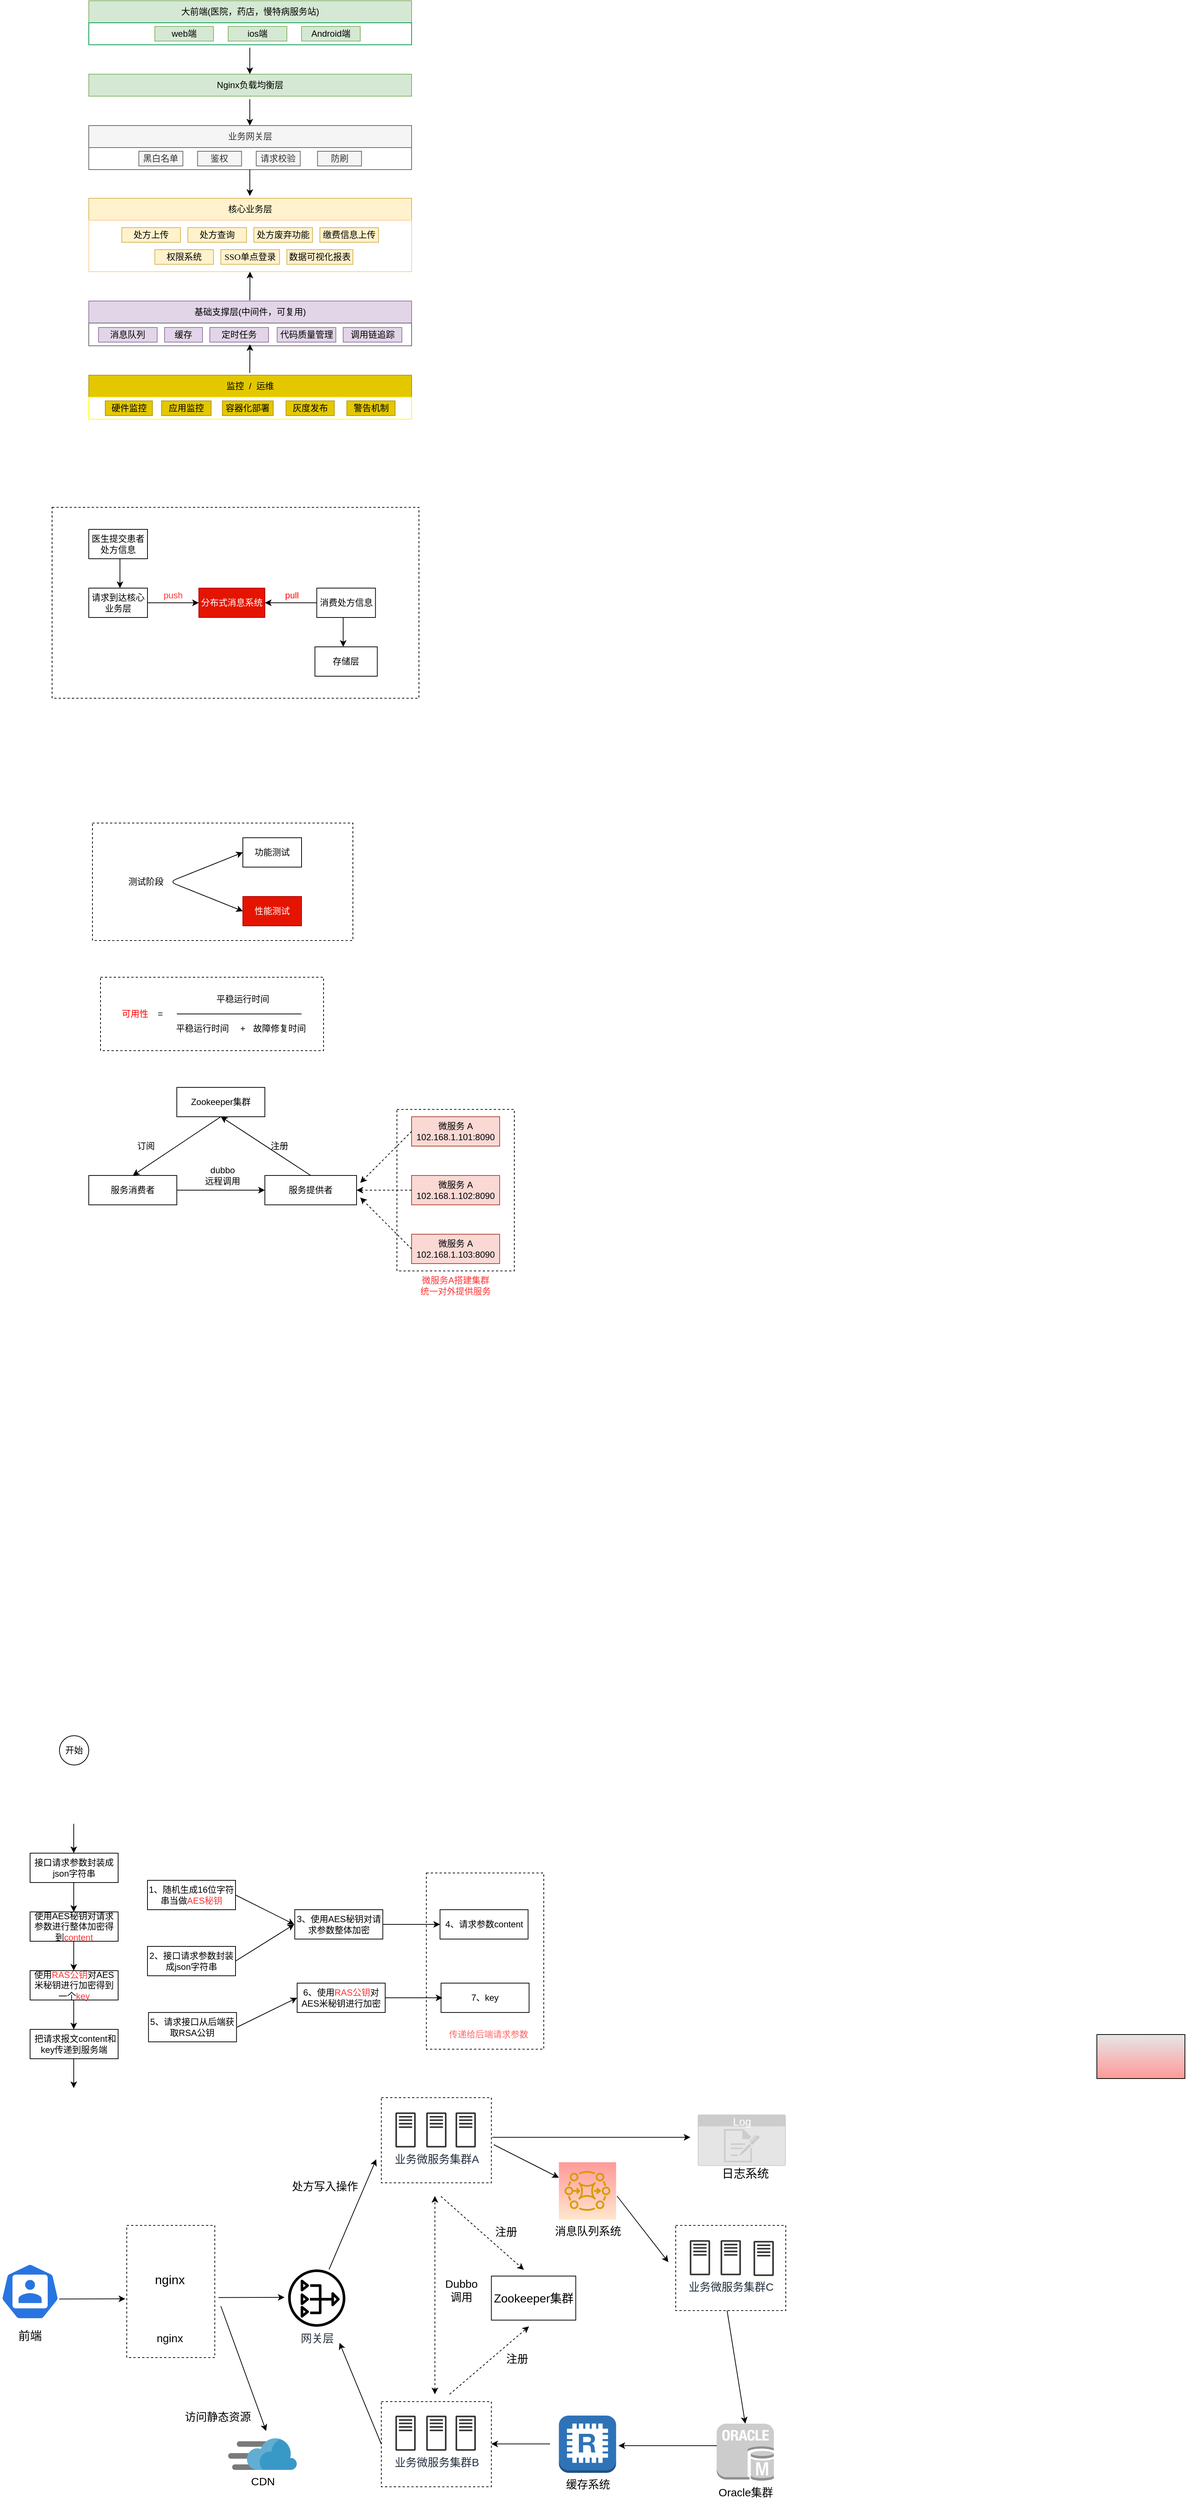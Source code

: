 <mxfile version="13.4.2" type="github">
  <diagram id="K841JQn34HRRrsSOSrEb" name="Page-1">
    <mxGraphModel grid="1" dx="1240" dy="686" gridSize="10" guides="1" tooltips="1" connect="1" arrows="1" fold="1" page="1" pageScale="1" pageWidth="827" pageHeight="1169" math="0" shadow="0">
      <root>
        <mxCell id="0" />
        <mxCell id="1" parent="0" />
        <mxCell id="llO0JlSiUA80strPoOcS-97" value="" parent="1" style="rounded=0;whiteSpace=wrap;html=1;dashed=1;" vertex="1">
          <mxGeometry as="geometry" x="620.13" y="2630" width="160" height="240" />
        </mxCell>
        <mxCell id="llO0JlSiUA80strPoOcS-46" value="" parent="1" style="rounded=0;whiteSpace=wrap;html=1;dashed=1;" vertex="1">
          <mxGeometry as="geometry" x="558.75" y="3350" width="150" height="116" />
        </mxCell>
        <mxCell id="llO0JlSiUA80strPoOcS-40" value="" parent="1" style="rounded=0;whiteSpace=wrap;html=1;dashed=1;" vertex="1">
          <mxGeometry as="geometry" x="960" y="3110" width="150" height="116" />
        </mxCell>
        <mxCell id="llO0JlSiUA80strPoOcS-28" value="" parent="1" style="rounded=0;whiteSpace=wrap;html=1;dashed=1;" vertex="1">
          <mxGeometry as="geometry" x="211.75" y="3110" width="120" height="180" />
        </mxCell>
        <mxCell id="vYmINC7X5dK-ffHIf7T--13" value="" parent="1" style="rounded=0;whiteSpace=wrap;html=1;dashed=1;" vertex="1">
          <mxGeometry as="geometry" x="580" y="1590" width="160" height="220" />
        </mxCell>
        <mxCell id="OwMu27jhyjzwBgv88Kzw-33" value="" parent="1" style="rounded=0;whiteSpace=wrap;html=1;dashed=1;" vertex="1">
          <mxGeometry as="geometry" x="176" y="1410" width="304" height="100" />
        </mxCell>
        <mxCell id="OwMu27jhyjzwBgv88Kzw-24" value="" parent="1" style="rounded=0;whiteSpace=wrap;html=1;dashed=1;" vertex="1">
          <mxGeometry as="geometry" x="165" y="1200" width="355" height="160" />
        </mxCell>
        <mxCell id="OwMu27jhyjzwBgv88Kzw-19" value="" parent="1" style="rounded=0;whiteSpace=wrap;html=1;dashed=1;" vertex="1">
          <mxGeometry as="geometry" x="110" y="770" width="500" height="260" />
        </mxCell>
        <mxCell id="8TcAFzx-M_xFQQ5Gom9a-20" value="" parent="1" style="rounded=0;whiteSpace=wrap;html=1;strokeColor=#666666;" vertex="1">
          <mxGeometry as="geometry" x="160" y="280" width="440" height="30" />
        </mxCell>
        <mxCell id="8TcAFzx-M_xFQQ5Gom9a-1" value="大前端(医院，药店，慢特病服务站)" parent="1" style="rounded=0;whiteSpace=wrap;html=1;fillColor=#d5e8d4;strokeColor=#82b366;" vertex="1">
          <mxGeometry as="geometry" x="160" y="80" width="440" height="30" />
        </mxCell>
        <mxCell id="8TcAFzx-M_xFQQ5Gom9a-2" value="" parent="1" style="rounded=0;whiteSpace=wrap;html=1;strokeColor=#00994D;" vertex="1">
          <mxGeometry as="geometry" x="160" y="110" width="440" height="30" />
        </mxCell>
        <mxCell id="8TcAFzx-M_xFQQ5Gom9a-3" value="web端" parent="1" style="rounded=0;whiteSpace=wrap;html=1;fillColor=#d5e8d4;strokeColor=#82b366;" vertex="1">
          <mxGeometry as="geometry" x="250" y="115" width="80" height="20" />
        </mxCell>
        <mxCell id="8TcAFzx-M_xFQQ5Gom9a-4" value="ios端" parent="1" style="rounded=0;whiteSpace=wrap;html=1;fillColor=#d5e8d4;strokeColor=#82b366;" vertex="1">
          <mxGeometry as="geometry" x="350" y="115" width="80" height="20" />
        </mxCell>
        <mxCell id="8TcAFzx-M_xFQQ5Gom9a-6" value="Android端" parent="1" style="rounded=0;whiteSpace=wrap;html=1;fillColor=#d5e8d4;strokeColor=#82b366;" vertex="1">
          <mxGeometry as="geometry" x="450" y="115" width="80" height="20" />
        </mxCell>
        <mxCell id="8TcAFzx-M_xFQQ5Gom9a-8" value="Nginx负载均衡层" parent="1" style="rounded=0;whiteSpace=wrap;html=1;fillColor=#d5e8d4;strokeColor=#82b366;" vertex="1">
          <mxGeometry as="geometry" x="160" y="180" width="440" height="30" />
        </mxCell>
        <mxCell id="8TcAFzx-M_xFQQ5Gom9a-9" value="业务网关层" parent="1" style="rounded=0;whiteSpace=wrap;html=1;fillColor=#f5f5f5;strokeColor=#666666;fontColor=#333333;" vertex="1">
          <mxGeometry as="geometry" x="160" y="250" width="440" height="30" />
        </mxCell>
        <mxCell id="8TcAFzx-M_xFQQ5Gom9a-15" value="" parent="1" style="endArrow=classic;html=1;" edge="1">
          <mxGeometry as="geometry" width="50" height="50" relative="1">
            <mxPoint as="sourcePoint" x="379.5" y="144" />
            <mxPoint as="targetPoint" x="379.5" y="179.833" />
          </mxGeometry>
        </mxCell>
        <mxCell id="8TcAFzx-M_xFQQ5Gom9a-16" value="" parent="1" style="endArrow=classic;html=1;" edge="1">
          <mxGeometry as="geometry" width="50" height="50" relative="1">
            <mxPoint as="sourcePoint" x="379.5" y="214.17" />
            <mxPoint as="targetPoint" x="379.5" y="250.003" />
          </mxGeometry>
        </mxCell>
        <mxCell id="8TcAFzx-M_xFQQ5Gom9a-18" value="黑白名单" parent="1" style="rounded=0;whiteSpace=wrap;html=1;fillColor=#f5f5f5;strokeColor=#666666;fontColor=#333333;" vertex="1">
          <mxGeometry as="geometry" x="228.25" y="285" width="60" height="20" />
        </mxCell>
        <mxCell id="8TcAFzx-M_xFQQ5Gom9a-19" value="鉴权" parent="1" style="rounded=0;whiteSpace=wrap;html=1;fillColor=#f5f5f5;strokeColor=#666666;fontColor=#333333;" vertex="1">
          <mxGeometry as="geometry" x="308.25" y="285" width="60" height="20" />
        </mxCell>
        <mxCell id="8TcAFzx-M_xFQQ5Gom9a-21" value="防刷" parent="1" style="rounded=0;whiteSpace=wrap;html=1;fillColor=#f5f5f5;strokeColor=#666666;fontColor=#333333;" vertex="1">
          <mxGeometry as="geometry" x="471.75" y="285" width="60" height="20" />
        </mxCell>
        <mxCell id="8TcAFzx-M_xFQQ5Gom9a-22" value="请求校验" parent="1" style="rounded=0;whiteSpace=wrap;html=1;fillColor=#f5f5f5;strokeColor=#666666;fontColor=#333333;" vertex="1">
          <mxGeometry as="geometry" x="388.25" y="285" width="60" height="20" />
        </mxCell>
        <mxCell id="8TcAFzx-M_xFQQ5Gom9a-24" value="核心业务层" parent="1" style="rounded=0;whiteSpace=wrap;html=1;fillColor=#fff2cc;strokeColor=#d6b656;" vertex="1">
          <mxGeometry as="geometry" x="160" y="349" width="440" height="30" />
        </mxCell>
        <mxCell id="8TcAFzx-M_xFQQ5Gom9a-25" value="基础支撑层(中间件，可复用)" parent="1" style="rounded=0;whiteSpace=wrap;html=1;fillColor=#e1d5e7;strokeColor=#9673a6;" vertex="1">
          <mxGeometry as="geometry" x="160" y="489.0" width="440" height="30" />
        </mxCell>
        <mxCell id="8TcAFzx-M_xFQQ5Gom9a-26" value="" parent="1" style="rounded=0;whiteSpace=wrap;html=1;strokeColor=#FFCC99;" vertex="1">
          <mxGeometry as="geometry" x="160" y="379" width="440" height="70" />
        </mxCell>
        <mxCell id="8TcAFzx-M_xFQQ5Gom9a-27" value="&lt;p class=&quot;MsoNormal&quot;&gt;&lt;font face=&quot;等线&quot; style=&quot;font-size: 12px&quot;&gt;处方上传&lt;/font&gt;&lt;/p&gt;" parent="1" style="rounded=0;whiteSpace=wrap;html=1;fillColor=#fff2cc;strokeColor=#d6b656;" vertex="1">
          <mxGeometry as="geometry" x="205" y="389" width="80" height="20" />
        </mxCell>
        <mxCell id="8TcAFzx-M_xFQQ5Gom9a-28" value="&lt;p class=&quot;MsoNormal&quot;&gt;&lt;font face=&quot;等线&quot; style=&quot;font-size: 12px&quot;&gt;处方查询&lt;/font&gt;&lt;/p&gt;" parent="1" style="rounded=0;whiteSpace=wrap;html=1;fillColor=#fff2cc;strokeColor=#d6b656;" vertex="1">
          <mxGeometry as="geometry" x="295" y="389" width="80" height="20" />
        </mxCell>
        <mxCell id="8TcAFzx-M_xFQQ5Gom9a-29" value="&lt;p class=&quot;MsoNormal&quot;&gt;&lt;font face=&quot;等线&quot; style=&quot;font-size: 12px&quot;&gt;处方废弃功能&lt;/font&gt;&lt;/p&gt;" parent="1" style="rounded=0;whiteSpace=wrap;html=1;fillColor=#fff2cc;strokeColor=#d6b656;" vertex="1">
          <mxGeometry as="geometry" x="385" y="389" width="80" height="20" />
        </mxCell>
        <mxCell id="8TcAFzx-M_xFQQ5Gom9a-30" value="&lt;p class=&quot;MsoNormal&quot;&gt;&lt;font face=&quot;等线&quot; style=&quot;font-size: 12px&quot;&gt;缴费信息上传&lt;/font&gt;&lt;/p&gt;" parent="1" style="rounded=0;whiteSpace=wrap;html=1;fillColor=#fff2cc;strokeColor=#d6b656;" vertex="1">
          <mxGeometry as="geometry" x="475" y="389" width="80" height="20" />
        </mxCell>
        <mxCell id="8TcAFzx-M_xFQQ5Gom9a-31" value="&lt;p class=&quot;MsoNormal&quot;&gt;&lt;font face=&quot;等线&quot; style=&quot;font-size: 12px&quot;&gt;权限系统&lt;/font&gt;&lt;/p&gt;" parent="1" style="rounded=0;whiteSpace=wrap;html=1;fillColor=#fff2cc;strokeColor=#d6b656;" vertex="1">
          <mxGeometry as="geometry" x="250" y="419" width="80" height="20" />
        </mxCell>
        <mxCell id="8TcAFzx-M_xFQQ5Gom9a-32" value="&lt;p class=&quot;MsoNormal&quot;&gt;&lt;font face=&quot;等线&quot; style=&quot;font-size: 12px&quot;&gt;SSO单点登录&lt;/font&gt;&lt;/p&gt;" parent="1" style="rounded=0;whiteSpace=wrap;html=1;fillColor=#fff2cc;strokeColor=#d6b656;" vertex="1">
          <mxGeometry as="geometry" x="340" y="419" width="80" height="20" />
        </mxCell>
        <mxCell id="8TcAFzx-M_xFQQ5Gom9a-33" value="&lt;p class=&quot;MsoNormal&quot;&gt;&lt;font face=&quot;等线&quot; style=&quot;font-size: 12px&quot;&gt;数据可视化报表&lt;/font&gt;&lt;/p&gt;" parent="1" style="rounded=0;whiteSpace=wrap;html=1;fillColor=#fff2cc;strokeColor=#d6b656;" vertex="1">
          <mxGeometry as="geometry" x="430" y="419" width="90" height="20" />
        </mxCell>
        <mxCell id="8TcAFzx-M_xFQQ5Gom9a-37" value="" parent="1" style="endArrow=classic;html=1;" edge="1">
          <mxGeometry as="geometry" width="50" height="50" relative="1">
            <mxPoint as="sourcePoint" x="379.5" y="310.0" />
            <mxPoint as="targetPoint" x="379.5" y="345.833" />
          </mxGeometry>
        </mxCell>
        <mxCell id="8TcAFzx-M_xFQQ5Gom9a-40" value="" parent="1" style="rounded=0;whiteSpace=wrap;html=1;strokeColor=#666666;" vertex="1">
          <mxGeometry as="geometry" x="160" y="519" width="440" height="31" />
        </mxCell>
        <mxCell id="8TcAFzx-M_xFQQ5Gom9a-41" value="&lt;p class=&quot;MsoNormal&quot;&gt;&lt;font face=&quot;等线&quot; style=&quot;font-size: 12px&quot;&gt;消息队列&lt;/font&gt;&lt;/p&gt;" parent="1" style="rounded=0;whiteSpace=wrap;html=1;fillColor=#e1d5e7;strokeColor=#9673a6;" vertex="1">
          <mxGeometry as="geometry" x="173.25" y="525" width="80" height="20" />
        </mxCell>
        <mxCell id="8TcAFzx-M_xFQQ5Gom9a-42" value="&lt;p class=&quot;MsoNormal&quot;&gt;&lt;font face=&quot;等线&quot; style=&quot;font-size: 12px&quot;&gt;缓存&lt;/font&gt;&lt;/p&gt;" parent="1" style="rounded=0;whiteSpace=wrap;html=1;fillColor=#e1d5e7;strokeColor=#9673a6;" vertex="1">
          <mxGeometry as="geometry" x="263.25" y="525" width="51.75" height="20" />
        </mxCell>
        <mxCell id="8TcAFzx-M_xFQQ5Gom9a-43" value="&lt;p class=&quot;MsoNormal&quot;&gt;&lt;font face=&quot;等线&quot; style=&quot;font-size: 12px&quot;&gt;定时任务&lt;/font&gt;&lt;/p&gt;" parent="1" style="rounded=0;whiteSpace=wrap;html=1;fillColor=#e1d5e7;strokeColor=#9673a6;" vertex="1">
          <mxGeometry as="geometry" x="325" y="525" width="80" height="20" />
        </mxCell>
        <mxCell id="8TcAFzx-M_xFQQ5Gom9a-44" value="&lt;p class=&quot;MsoNormal&quot;&gt;&lt;font face=&quot;等线&quot; style=&quot;font-size: 12px&quot;&gt;代码质量管理&lt;/font&gt;&lt;/p&gt;" parent="1" style="rounded=0;whiteSpace=wrap;html=1;fillColor=#e1d5e7;strokeColor=#9673a6;" vertex="1">
          <mxGeometry as="geometry" x="416.75" y="525" width="80" height="20" />
        </mxCell>
        <mxCell id="8TcAFzx-M_xFQQ5Gom9a-46" value="&lt;p class=&quot;MsoNormal&quot;&gt;&lt;font face=&quot;等线&quot; style=&quot;font-size: 12px&quot;&gt;调用链追踪&lt;/font&gt;&lt;/p&gt;" parent="1" style="rounded=0;whiteSpace=wrap;html=1;fillColor=#e1d5e7;strokeColor=#9673a6;" vertex="1">
          <mxGeometry as="geometry" x="506.75" y="525" width="80" height="20" />
        </mxCell>
        <mxCell id="8TcAFzx-M_xFQQ5Gom9a-47" value="" parent="1" style="endArrow=classic;html=1;" edge="1">
          <mxGeometry as="geometry" width="50" height="50" relative="1">
            <mxPoint as="sourcePoint" x="379.5" y="488.17" />
            <mxPoint as="targetPoint" x="379.75" y="449.003" />
          </mxGeometry>
        </mxCell>
        <mxCell id="8TcAFzx-M_xFQQ5Gom9a-48" value="监控&amp;nbsp; /&amp;nbsp; 运维" parent="1" style="rounded=0;whiteSpace=wrap;html=1;strokeColor=#B09500;fillColor=#e3c800;" vertex="1">
          <mxGeometry as="geometry" x="160" y="590" width="440" height="30" />
        </mxCell>
        <mxCell id="8TcAFzx-M_xFQQ5Gom9a-49" value="" parent="1" style="rounded=0;whiteSpace=wrap;html=1;fontColor=#000000;strokeColor=#FFFF00;" vertex="1">
          <mxGeometry as="geometry" x="160" y="620" width="440" height="30" />
        </mxCell>
        <mxCell id="8TcAFzx-M_xFQQ5Gom9a-50" value="&lt;p class=&quot;MsoNormal&quot;&gt;&lt;font face=&quot;等线&quot; color=&quot;#000000&quot;&gt;硬件监控&lt;/font&gt;&lt;/p&gt;" parent="1" style="rounded=0;whiteSpace=wrap;html=1;fillColor=#e3c800;strokeColor=#B09500;fontColor=#ffffff;" vertex="1">
          <mxGeometry as="geometry" x="182.5" y="625" width="64.25" height="20" />
        </mxCell>
        <mxCell id="8TcAFzx-M_xFQQ5Gom9a-51" value="&lt;p class=&quot;MsoNormal&quot;&gt;&lt;font face=&quot;等线&quot; color=&quot;#000000&quot;&gt;应用监控&lt;/font&gt;&lt;/p&gt;" parent="1" style="rounded=0;whiteSpace=wrap;html=1;fillColor=#e3c800;strokeColor=#B09500;fontColor=#ffffff;" vertex="1">
          <mxGeometry as="geometry" x="259.25" y="625" width="67.5" height="20" />
        </mxCell>
        <mxCell id="8TcAFzx-M_xFQQ5Gom9a-52" value="&lt;p class=&quot;MsoNormal&quot;&gt;&lt;font face=&quot;等线&quot; color=&quot;#000000&quot;&gt;容器化部署&lt;/font&gt;&lt;/p&gt;" parent="1" style="rounded=0;whiteSpace=wrap;html=1;fillColor=#e3c800;strokeColor=#B09500;fontColor=#ffffff;" vertex="1">
          <mxGeometry as="geometry" x="342.12" y="625" width="69.25" height="20" />
        </mxCell>
        <mxCell id="8TcAFzx-M_xFQQ5Gom9a-53" value="&lt;p class=&quot;MsoNormal&quot;&gt;&lt;font color=&quot;#000000&quot; face=&quot;等线&quot;&gt;警告机制&lt;/font&gt;&lt;/p&gt;" parent="1" style="rounded=0;whiteSpace=wrap;html=1;fillColor=#e3c800;strokeColor=#B09500;fontColor=#ffffff;" vertex="1">
          <mxGeometry as="geometry" x="511.75" y="625" width="65.75" height="20" />
        </mxCell>
        <mxCell id="8TcAFzx-M_xFQQ5Gom9a-54" value="" parent="1" style="endArrow=classic;html=1;" edge="1">
          <mxGeometry as="geometry" width="50" height="50" relative="1">
            <mxPoint as="sourcePoint" x="379.41" y="587" />
            <mxPoint as="targetPoint" x="379.66" y="547.833" />
          </mxGeometry>
        </mxCell>
        <mxCell id="OwMu27jhyjzwBgv88Kzw-2" value="分布式消息系统" parent="1" style="rounded=0;whiteSpace=wrap;html=1;fillColor=#e51400;strokeColor=#B20000;fontColor=#ffffff;" vertex="1">
          <mxGeometry as="geometry" x="310" y="880" width="90" height="40" />
        </mxCell>
        <mxCell id="OwMu27jhyjzwBgv88Kzw-3" value="医生提交患者处方信息" parent="1" style="rounded=0;whiteSpace=wrap;html=1;" vertex="1">
          <mxGeometry as="geometry" x="160" y="800" width="80" height="40" />
        </mxCell>
        <mxCell id="OwMu27jhyjzwBgv88Kzw-6" value="请求到达核心业务层" parent="1" style="rounded=0;whiteSpace=wrap;html=1;" vertex="1">
          <mxGeometry as="geometry" x="160" y="880" width="80" height="40" />
        </mxCell>
        <mxCell id="OwMu27jhyjzwBgv88Kzw-7" value="" parent="1" style="endArrow=classic;html=1;exitX=1;exitY=0.5;exitDx=0;exitDy=0;" edge="1" source="OwMu27jhyjzwBgv88Kzw-6">
          <mxGeometry as="geometry" width="50" height="50" relative="1">
            <mxPoint as="sourcePoint" x="290" y="980" />
            <mxPoint as="targetPoint" x="310" y="900" />
          </mxGeometry>
        </mxCell>
        <mxCell id="OwMu27jhyjzwBgv88Kzw-8" value="" parent="1" style="endArrow=classic;html=1;exitX=0.5;exitY=1;exitDx=0;exitDy=0;entryX=0.5;entryY=0;entryDx=0;entryDy=0;" edge="1">
          <mxGeometry as="geometry" width="50" height="50" relative="1">
            <mxPoint as="sourcePoint" x="202.5" y="840" />
            <mxPoint as="targetPoint" x="202.5" y="880" />
          </mxGeometry>
        </mxCell>
        <mxCell id="OwMu27jhyjzwBgv88Kzw-9" value="消费处方信息" parent="1" style="rounded=0;whiteSpace=wrap;html=1;" vertex="1">
          <mxGeometry as="geometry" x="470.75" y="880" width="80" height="40" />
        </mxCell>
        <mxCell id="OwMu27jhyjzwBgv88Kzw-10" value="" parent="1" style="endArrow=classic;html=1;entryX=1;entryY=0.5;entryDx=0;entryDy=0;exitX=0;exitY=0.5;exitDx=0;exitDy=0;" edge="1" source="OwMu27jhyjzwBgv88Kzw-9" target="OwMu27jhyjzwBgv88Kzw-2">
          <mxGeometry as="geometry" width="50" height="50" relative="1">
            <mxPoint as="sourcePoint" x="430" y="990" />
            <mxPoint as="targetPoint" x="480" y="940" />
          </mxGeometry>
        </mxCell>
        <mxCell id="OwMu27jhyjzwBgv88Kzw-11" value="&lt;font color=&quot;#ff3333&quot;&gt;push&lt;/font&gt;" parent="1" style="text;html=1;strokeColor=none;fillColor=none;align=center;verticalAlign=middle;whiteSpace=wrap;rounded=0;" vertex="1">
          <mxGeometry as="geometry" x="255" y="880" width="40" height="20" />
        </mxCell>
        <mxCell id="OwMu27jhyjzwBgv88Kzw-12" value="&lt;font color=&quot;#ff0000&quot;&gt;pull&lt;/font&gt;" parent="1" style="text;html=1;strokeColor=none;fillColor=none;align=center;verticalAlign=middle;whiteSpace=wrap;rounded=0;" vertex="1">
          <mxGeometry as="geometry" x="416.75" y="880" width="40" height="20" />
        </mxCell>
        <mxCell id="OwMu27jhyjzwBgv88Kzw-13" value="存储层" parent="1" style="rounded=0;whiteSpace=wrap;html=1;" vertex="1">
          <mxGeometry as="geometry" x="468.25" y="960" width="85" height="40" />
        </mxCell>
        <mxCell id="OwMu27jhyjzwBgv88Kzw-18" value="" parent="1" style="endArrow=classic;html=1;exitX=0.5;exitY=1;exitDx=0;exitDy=0;entryX=0.5;entryY=0;entryDx=0;entryDy=0;" edge="1">
          <mxGeometry as="geometry" width="50" height="50" relative="1">
            <mxPoint as="sourcePoint" x="506.75" y="920" />
            <mxPoint as="targetPoint" x="506.75" y="960" />
          </mxGeometry>
        </mxCell>
        <mxCell id="OwMu27jhyjzwBgv88Kzw-20" value="功能测试" parent="1" style="rounded=0;whiteSpace=wrap;html=1;" vertex="1">
          <mxGeometry as="geometry" x="370" y="1220" width="80" height="40" />
        </mxCell>
        <mxCell id="OwMu27jhyjzwBgv88Kzw-21" value="性能测试" parent="1" style="rounded=0;whiteSpace=wrap;html=1;fillColor=#e51400;strokeColor=#B20000;fontColor=#ffffff;" vertex="1">
          <mxGeometry as="geometry" x="370" y="1300" width="80" height="40" />
        </mxCell>
        <mxCell id="OwMu27jhyjzwBgv88Kzw-22" value="" parent="1" style="endArrow=classic;startArrow=classic;html=1;entryX=0;entryY=0.5;entryDx=0;entryDy=0;exitX=0;exitY=0.5;exitDx=0;exitDy=0;" edge="1" source="OwMu27jhyjzwBgv88Kzw-21" target="OwMu27jhyjzwBgv88Kzw-20">
          <mxGeometry as="geometry" width="50" height="50" relative="1">
            <mxPoint as="sourcePoint" x="280" y="1300" />
            <mxPoint as="targetPoint" x="330" y="1250" />
            <Array as="points">
              <mxPoint x="270" y="1280" />
            </Array>
          </mxGeometry>
        </mxCell>
        <mxCell id="OwMu27jhyjzwBgv88Kzw-23" value="测试阶段" parent="1" style="text;html=1;strokeColor=none;fillColor=none;align=center;verticalAlign=middle;whiteSpace=wrap;rounded=0;dashed=1;" vertex="1">
          <mxGeometry as="geometry" x="210" y="1270" width="56" height="20" />
        </mxCell>
        <mxCell id="OwMu27jhyjzwBgv88Kzw-26" value="&lt;font color=&quot;#ff0000&quot;&gt;&amp;nbsp;可用性&lt;/font&gt;" parent="1" style="text;html=1;strokeColor=none;fillColor=none;align=center;verticalAlign=middle;whiteSpace=wrap;rounded=0;dashed=1;" vertex="1">
          <mxGeometry as="geometry" x="188.25" y="1450" width="66.75" height="20" />
        </mxCell>
        <mxCell id="OwMu27jhyjzwBgv88Kzw-27" value="=" parent="1" style="text;html=1;strokeColor=none;fillColor=none;align=center;verticalAlign=middle;whiteSpace=wrap;rounded=0;dashed=1;" vertex="1">
          <mxGeometry as="geometry" x="245" y="1450" width="25" height="20" />
        </mxCell>
        <mxCell id="OwMu27jhyjzwBgv88Kzw-28" value="平稳运行时间" parent="1" style="text;html=1;strokeColor=none;fillColor=none;align=center;verticalAlign=middle;whiteSpace=wrap;rounded=0;dashed=1;" vertex="1">
          <mxGeometry as="geometry" x="310" y="1430" width="120" height="20" />
        </mxCell>
        <mxCell id="OwMu27jhyjzwBgv88Kzw-29" value="" parent="1" style="endArrow=none;html=1;" edge="1">
          <mxGeometry as="geometry" width="50" height="50" relative="1">
            <mxPoint as="sourcePoint" x="280" y="1460" />
            <mxPoint as="targetPoint" x="450" y="1460" />
          </mxGeometry>
        </mxCell>
        <mxCell id="OwMu27jhyjzwBgv88Kzw-30" value="平稳运行时间" parent="1" style="text;html=1;strokeColor=none;fillColor=none;align=center;verticalAlign=middle;whiteSpace=wrap;rounded=0;dashed=1;" vertex="1">
          <mxGeometry as="geometry" x="255" y="1470" width="120" height="20" />
        </mxCell>
        <mxCell id="OwMu27jhyjzwBgv88Kzw-31" value="+" parent="1" style="text;html=1;strokeColor=none;fillColor=none;align=center;verticalAlign=middle;whiteSpace=wrap;rounded=0;dashed=1;" vertex="1">
          <mxGeometry as="geometry" x="360" y="1470" width="20" height="20" />
        </mxCell>
        <mxCell id="OwMu27jhyjzwBgv88Kzw-32" value="故障修复时间" parent="1" style="text;html=1;strokeColor=none;fillColor=none;align=center;verticalAlign=middle;whiteSpace=wrap;rounded=0;dashed=1;" vertex="1">
          <mxGeometry as="geometry" x="360" y="1470" width="120" height="20" />
        </mxCell>
        <mxCell id="vYmINC7X5dK-ffHIf7T--1" value="Zookeeper集群" parent="1" style="rounded=0;whiteSpace=wrap;html=1;" vertex="1">
          <mxGeometry as="geometry" x="280" y="1560" width="120" height="40" />
        </mxCell>
        <mxCell id="vYmINC7X5dK-ffHIf7T--2" value="服务消费者" parent="1" style="rounded=0;whiteSpace=wrap;html=1;" vertex="1">
          <mxGeometry as="geometry" x="160" y="1680" width="120" height="40" />
        </mxCell>
        <mxCell id="vYmINC7X5dK-ffHIf7T--3" value="服务提供者" parent="1" style="rounded=0;whiteSpace=wrap;html=1;" vertex="1">
          <mxGeometry as="geometry" x="400" y="1680" width="125" height="40" />
        </mxCell>
        <mxCell id="vYmINC7X5dK-ffHIf7T--4" value="" parent="1" style="endArrow=classic;html=1;entryX=0.5;entryY=1;entryDx=0;entryDy=0;exitX=0.5;exitY=0;exitDx=0;exitDy=0;" edge="1" source="vYmINC7X5dK-ffHIf7T--3" target="vYmINC7X5dK-ffHIf7T--1">
          <mxGeometry as="geometry" width="50" height="50" relative="1">
            <mxPoint as="sourcePoint" x="500" y="1820" />
            <mxPoint as="targetPoint" x="550" y="1770" />
          </mxGeometry>
        </mxCell>
        <mxCell id="vYmINC7X5dK-ffHIf7T--6" value="微服务 A&lt;br&gt;102.168.1.101:8090" parent="1" style="rounded=0;whiteSpace=wrap;html=1;fillColor=#fad9d5;strokeColor=#ae4132;" vertex="1">
          <mxGeometry as="geometry" x="600" y="1600" width="120" height="40" />
        </mxCell>
        <mxCell id="vYmINC7X5dK-ffHIf7T--7" value="微服务 A&lt;br&gt;102.168.1.102:8090" parent="1" style="rounded=0;whiteSpace=wrap;html=1;fillColor=#fad9d5;strokeColor=#ae4132;" vertex="1">
          <mxGeometry as="geometry" x="600" y="1680" width="120" height="40" />
        </mxCell>
        <mxCell id="vYmINC7X5dK-ffHIf7T--8" value="微服务 A&lt;br&gt;102.168.1.103:8090" parent="1" style="rounded=0;whiteSpace=wrap;html=1;fillColor=#fad9d5;strokeColor=#ae4132;" vertex="1">
          <mxGeometry as="geometry" x="600" y="1760" width="120" height="40" />
        </mxCell>
        <mxCell id="vYmINC7X5dK-ffHIf7T--9" value="" parent="1" style="endArrow=classic;html=1;entryX=0;entryY=0.5;entryDx=0;entryDy=0;exitX=1;exitY=0.5;exitDx=0;exitDy=0;" edge="1" source="vYmINC7X5dK-ffHIf7T--2" target="vYmINC7X5dK-ffHIf7T--3">
          <mxGeometry as="geometry" width="50" height="50" relative="1">
            <mxPoint as="sourcePoint" x="290" y="1740" />
            <mxPoint as="targetPoint" x="340" y="1690" />
          </mxGeometry>
        </mxCell>
        <mxCell id="vYmINC7X5dK-ffHIf7T--10" value="" parent="1" style="endArrow=classic;html=1;exitX=0;exitY=0.5;exitDx=0;exitDy=0;dashed=1;" edge="1" source="vYmINC7X5dK-ffHIf7T--6">
          <mxGeometry as="geometry" width="50" height="50" relative="1">
            <mxPoint as="sourcePoint" x="540" y="1790" />
            <mxPoint as="targetPoint" x="530" y="1690" />
          </mxGeometry>
        </mxCell>
        <mxCell id="vYmINC7X5dK-ffHIf7T--11" value="" parent="1" style="endArrow=classic;html=1;exitX=0;exitY=0.5;exitDx=0;exitDy=0;dashed=1;" edge="1">
          <mxGeometry as="geometry" width="50" height="50" relative="1">
            <mxPoint as="sourcePoint" x="600" y="1700" />
            <mxPoint as="targetPoint" x="525" y="1700" />
          </mxGeometry>
        </mxCell>
        <mxCell id="vYmINC7X5dK-ffHIf7T--12" value="" parent="1" style="endArrow=classic;html=1;exitX=0;exitY=0.5;exitDx=0;exitDy=0;dashed=1;" edge="1" source="vYmINC7X5dK-ffHIf7T--8">
          <mxGeometry as="geometry" width="50" height="50" relative="1">
            <mxPoint as="sourcePoint" x="581.75" y="1754" />
            <mxPoint as="targetPoint" x="530" y="1710" />
          </mxGeometry>
        </mxCell>
        <mxCell id="vYmINC7X5dK-ffHIf7T--14" value="" parent="1" style="endArrow=classic;html=1;entryX=0.5;entryY=0;entryDx=0;entryDy=0;" edge="1" target="vYmINC7X5dK-ffHIf7T--2">
          <mxGeometry as="geometry" width="50" height="50" relative="1">
            <mxPoint as="sourcePoint" x="340" y="1600" />
            <mxPoint as="targetPoint" x="420" y="1810" />
          </mxGeometry>
        </mxCell>
        <mxCell id="vYmINC7X5dK-ffHIf7T--15" value="&lt;font color=&quot;#ff3333&quot;&gt;微服务A搭建集群&lt;br&gt;统一对外提供服务&lt;/font&gt;" parent="1" style="text;html=1;strokeColor=none;fillColor=none;align=center;verticalAlign=middle;whiteSpace=wrap;rounded=0;dashed=1;" vertex="1">
          <mxGeometry as="geometry" x="600" y="1820" width="120" height="20" />
        </mxCell>
        <mxCell id="vYmINC7X5dK-ffHIf7T--16" value="注册" parent="1" style="text;html=1;strokeColor=none;fillColor=none;align=center;verticalAlign=middle;whiteSpace=wrap;rounded=0;" vertex="1">
          <mxGeometry as="geometry" x="400" y="1630" width="40" height="20" />
        </mxCell>
        <mxCell id="vYmINC7X5dK-ffHIf7T--17" value="订阅" parent="1" style="text;html=1;strokeColor=none;fillColor=none;align=center;verticalAlign=middle;whiteSpace=wrap;rounded=0;" vertex="1">
          <mxGeometry as="geometry" x="218" y="1630" width="40" height="20" />
        </mxCell>
        <mxCell id="vYmINC7X5dK-ffHIf7T--18" value="dubbo&lt;br&gt;远程调用" parent="1" style="text;html=1;strokeColor=none;fillColor=none;align=center;verticalAlign=middle;whiteSpace=wrap;rounded=0;" vertex="1">
          <mxGeometry as="geometry" x="315" y="1670" width="55" height="20" />
        </mxCell>
        <mxCell id="dd-nPzwq3zdHLR0h9W44-2" value="开始" parent="1" style="ellipse;whiteSpace=wrap;html=1;aspect=fixed;" vertex="1">
          <mxGeometry as="geometry" x="120" y="2443" width="40" height="40" />
        </mxCell>
        <mxCell id="dd-nPzwq3zdHLR0h9W44-3" value="1、随机生成16位字符串当做&lt;font color=&quot;#ff3333&quot;&gt;AES秘钥&lt;/font&gt;" parent="1" style="rounded=0;whiteSpace=wrap;html=1;" vertex="1">
          <mxGeometry as="geometry" x="240" y="2640" width="120" height="40" />
        </mxCell>
        <mxCell id="dd-nPzwq3zdHLR0h9W44-4" value="接口请求参数封装成json字符串" parent="1" style="rounded=0;whiteSpace=wrap;html=1;" vertex="1">
          <mxGeometry as="geometry" x="80" y="2603" width="120" height="40" />
        </mxCell>
        <mxCell id="dd-nPzwq3zdHLR0h9W44-5" value="使用AES秘钥对请求参数进行整体加密得到&lt;font color=&quot;#ff3333&quot;&gt;content&lt;/font&gt;" parent="1" style="rounded=0;whiteSpace=wrap;html=1;" vertex="1">
          <mxGeometry as="geometry" x="80" y="2683" width="120" height="40" />
        </mxCell>
        <mxCell id="dd-nPzwq3zdHLR0h9W44-6" value="使用&lt;font color=&quot;#ff3333&quot;&gt;RAS公钥&lt;/font&gt;对AES米秘钥进行加密得到一个&lt;font color=&quot;#ff3333&quot;&gt;key&lt;/font&gt;" parent="1" style="rounded=0;whiteSpace=wrap;html=1;" vertex="1">
          <mxGeometry as="geometry" x="80" y="2763" width="120" height="40" />
        </mxCell>
        <mxCell id="dd-nPzwq3zdHLR0h9W44-7" value="&amp;nbsp;把请求报文content和key传递到服务端" parent="1" style="rounded=0;whiteSpace=wrap;html=1;" vertex="1">
          <mxGeometry as="geometry" x="80" y="2843" width="120" height="40" />
        </mxCell>
        <mxCell id="dd-nPzwq3zdHLR0h9W44-10" value="" parent="1" style="endArrow=classic;html=1;exitX=0.5;exitY=1;exitDx=0;exitDy=0;entryX=0.5;entryY=0;entryDx=0;entryDy=0;" edge="1">
          <mxGeometry as="geometry" width="50" height="50" relative="1">
            <mxPoint as="sourcePoint" x="139.5" y="2563" />
            <mxPoint as="targetPoint" x="139.5" y="2603" />
          </mxGeometry>
        </mxCell>
        <mxCell id="dd-nPzwq3zdHLR0h9W44-11" value="" parent="1" style="endArrow=classic;html=1;exitX=0.5;exitY=1;exitDx=0;exitDy=0;entryX=0.5;entryY=0;entryDx=0;entryDy=0;" edge="1">
          <mxGeometry as="geometry" width="50" height="50" relative="1">
            <mxPoint as="sourcePoint" x="139.5" y="2643" />
            <mxPoint as="targetPoint" x="139.5" y="2683" />
          </mxGeometry>
        </mxCell>
        <mxCell id="dd-nPzwq3zdHLR0h9W44-12" value="" parent="1" style="endArrow=classic;html=1;exitX=0.5;exitY=1;exitDx=0;exitDy=0;entryX=0.5;entryY=0;entryDx=0;entryDy=0;" edge="1">
          <mxGeometry as="geometry" width="50" height="50" relative="1">
            <mxPoint as="sourcePoint" x="139.5" y="2723" />
            <mxPoint as="targetPoint" x="139.5" y="2763" />
          </mxGeometry>
        </mxCell>
        <mxCell id="dd-nPzwq3zdHLR0h9W44-13" value="" parent="1" style="endArrow=classic;html=1;exitX=0.5;exitY=1;exitDx=0;exitDy=0;entryX=0.5;entryY=0;entryDx=0;entryDy=0;" edge="1">
          <mxGeometry as="geometry" width="50" height="50" relative="1">
            <mxPoint as="sourcePoint" x="139.5" y="2803" />
            <mxPoint as="targetPoint" x="139.5" y="2843" />
          </mxGeometry>
        </mxCell>
        <mxCell id="dd-nPzwq3zdHLR0h9W44-14" value="" parent="1" style="endArrow=classic;html=1;exitX=0.5;exitY=1;exitDx=0;exitDy=0;entryX=0.5;entryY=0;entryDx=0;entryDy=0;" edge="1">
          <mxGeometry as="geometry" width="50" height="50" relative="1">
            <mxPoint as="sourcePoint" x="139.5" y="2883" />
            <mxPoint as="targetPoint" x="139.5" y="2923" />
          </mxGeometry>
        </mxCell>
        <mxCell id="dd-nPzwq3zdHLR0h9W44-15" value="&lt;p class=&quot;MsoNormal&quot;&gt;&lt;font face=&quot;等线&quot; color=&quot;#000000&quot;&gt;灰度发布&lt;/font&gt;&lt;/p&gt;" parent="1" style="rounded=0;whiteSpace=wrap;html=1;fillColor=#e3c800;strokeColor=#B09500;fontColor=#ffffff;" vertex="1">
          <mxGeometry as="geometry" x="428.87" y="625" width="65.75" height="20" />
        </mxCell>
        <mxCell id="llO0JlSiUA80strPoOcS-3" value="&lt;font style=&quot;font-size: 17px ; background-color: rgb(255 , 255 , 255)&quot;&gt;nginx&lt;/font&gt;" parent="1" style="shape=image;html=1;verticalAlign=top;verticalLabelPosition=bottom;labelBackgroundColor=#ffffff;imageAspect=0;aspect=fixed;image=https://cdn4.iconfinder.com/data/icons/logos-brands-5/24/nginx-128.png" vertex="1">
          <mxGeometry as="geometry" x="249.64" y="3128" width="40" height="40" />
        </mxCell>
        <mxCell id="llO0JlSiUA80strPoOcS-4" value="&lt;font style=&quot;font-size: 15px&quot;&gt;nginx&lt;/font&gt;" parent="1" style="shape=image;html=1;verticalAlign=top;verticalLabelPosition=bottom;labelBackgroundColor=#ffffff;imageAspect=0;aspect=fixed;image=https://cdn4.iconfinder.com/data/icons/logos-brands-5/24/nginx-128.png" vertex="1">
          <mxGeometry as="geometry" x="249.64" y="3208" width="40" height="40" />
        </mxCell>
        <mxCell id="llO0JlSiUA80strPoOcS-5" value="&lt;font style=&quot;font-size: 15px&quot;&gt;网关层&lt;/font&gt;" parent="1" style="outlineConnect=0;fontColor=#232F3E;gradientColor=none;strokeColor=none;dashed=0;verticalLabelPosition=bottom;verticalAlign=top;align=center;html=1;fontSize=12;fontStyle=0;aspect=fixed;pointerEvents=1;shape=mxgraph.aws4.nat_gateway;fillColor=#000000;" vertex="1">
          <mxGeometry as="geometry" x="431.75" y="3170" width="78" height="78" />
        </mxCell>
        <mxCell id="llO0JlSiUA80strPoOcS-6" value="" parent="1" style="outlineConnect=0;fontColor=#232F3E;gradientColor=none;strokeColor=none;dashed=0;verticalLabelPosition=bottom;verticalAlign=top;align=center;html=1;fontSize=12;fontStyle=0;aspect=fixed;pointerEvents=1;shape=mxgraph.aws4.traditional_server;fillColor=#333333;" vertex="1">
          <mxGeometry as="geometry" x="979.16" y="3130" width="27.69" height="48" />
        </mxCell>
        <mxCell id="llO0JlSiUA80strPoOcS-7" value="&lt;font style=&quot;font-size: 15px&quot;&gt;业务微服务集群C&lt;/font&gt;" parent="1" style="outlineConnect=0;fontColor=#232F3E;gradientColor=none;strokeColor=none;dashed=0;verticalLabelPosition=bottom;verticalAlign=top;align=center;html=1;fontSize=12;fontStyle=0;aspect=fixed;pointerEvents=1;shape=mxgraph.aws4.traditional_server;fillColor=#333333;" vertex="1">
          <mxGeometry as="geometry" x="1021.16" y="3130" width="27.69" height="48" />
        </mxCell>
        <mxCell id="llO0JlSiUA80strPoOcS-8" value="" parent="1" style="outlineConnect=0;fontColor=#232F3E;gradientColor=none;strokeColor=none;dashed=0;verticalLabelPosition=bottom;verticalAlign=top;align=center;html=1;fontSize=12;fontStyle=0;aspect=fixed;pointerEvents=1;shape=mxgraph.aws4.traditional_server;fillColor=#333333;" vertex="1">
          <mxGeometry as="geometry" x="1066.06" y="3131" width="27.69" height="48" />
        </mxCell>
        <mxCell id="llO0JlSiUA80strPoOcS-11" value="" parent="1" style="outlineConnect=0;fontColor=#232F3E;gradientColor=none;strokeColor=none;dashed=0;verticalLabelPosition=bottom;verticalAlign=top;align=center;html=1;fontSize=12;fontStyle=0;aspect=fixed;pointerEvents=1;shape=mxgraph.aws4.traditional_server;fillColor=#333333;" vertex="1">
          <mxGeometry as="geometry" x="577.91" y="3369" width="27.69" height="48" />
        </mxCell>
        <mxCell id="llO0JlSiUA80strPoOcS-12" value="&lt;font style=&quot;font-size: 15px&quot;&gt;业务微服务集群B&lt;/font&gt;" parent="1" style="outlineConnect=0;fontColor=#232F3E;gradientColor=none;strokeColor=none;dashed=0;verticalLabelPosition=bottom;verticalAlign=top;align=center;html=1;fontSize=12;fontStyle=0;aspect=fixed;pointerEvents=1;shape=mxgraph.aws4.traditional_server;fillColor=#333333;" vertex="1">
          <mxGeometry as="geometry" x="619.91" y="3369" width="27.69" height="48" />
        </mxCell>
        <mxCell id="llO0JlSiUA80strPoOcS-13" value="" parent="1" style="outlineConnect=0;fontColor=#232F3E;gradientColor=none;strokeColor=none;dashed=0;verticalLabelPosition=bottom;verticalAlign=top;align=center;html=1;fontSize=12;fontStyle=0;aspect=fixed;pointerEvents=1;shape=mxgraph.aws4.traditional_server;fillColor=#333333;" vertex="1">
          <mxGeometry as="geometry" x="659.91" y="3369" width="27.69" height="48" />
        </mxCell>
        <mxCell id="llO0JlSiUA80strPoOcS-17" value="&lt;font style=&quot;font-size: 15px&quot;&gt;Oracle集群&lt;/font&gt;" parent="1" style="outlineConnect=0;dashed=0;verticalLabelPosition=bottom;verticalAlign=top;align=center;html=1;shape=mxgraph.aws3.oracle_db_instance;gradientColor=none;fillColor=#CCCCCC;" vertex="1">
          <mxGeometry as="geometry" x="1015.75" y="3380" width="78" height="78" />
        </mxCell>
        <mxCell id="llO0JlSiUA80strPoOcS-20" value="&lt;font style=&quot;font-size: 15px&quot;&gt;消息队列系统&lt;/font&gt;" parent="1" style="outlineConnect=0;gradientDirection=north;strokeColor=#d79b00;dashed=0;verticalLabelPosition=bottom;verticalAlign=top;align=center;html=1;fontSize=12;fontStyle=0;aspect=fixed;shape=mxgraph.aws4.resourceIcon;resIcon=mxgraph.aws4.mq;fillColor=#ffe6cc;gradientColor=#FF9999;" vertex="1">
          <mxGeometry as="geometry" x="800.75" y="3024" width="78" height="78" />
        </mxCell>
        <mxCell id="llO0JlSiUA80strPoOcS-22" value="&lt;font style=&quot;font-size: 15px&quot;&gt;CDN&lt;/font&gt;" parent="1" style="aspect=fixed;html=1;points=[];align=center;image;fontSize=12;image=img/lib/mscae/Content_Delivery_Network.svg;fillColor=#E6E6E6;gradientColor=#E6E6E6;" vertex="1">
          <mxGeometry as="geometry" x="350" y="3400" width="93.48" height="43" />
        </mxCell>
        <mxCell id="llO0JlSiUA80strPoOcS-27" value="&lt;font style=&quot;font-size: 15px&quot;&gt;缓存系统&lt;/font&gt;" parent="1" style="outlineConnect=0;dashed=0;verticalLabelPosition=bottom;verticalAlign=top;align=center;html=1;shape=mxgraph.aws3.redis;fillColor=#2E73B8;gradientColor=none;" vertex="1">
          <mxGeometry as="geometry" x="800.75" y="3369" width="78" height="78" />
        </mxCell>
        <mxCell id="llO0JlSiUA80strPoOcS-29" value="" parent="1" style="html=1;dashed=0;whitespace=wrap;fillColor=#2875E2;strokeColor=#ffffff;points=[[0.005,0.63,0],[0.1,0.2,0],[0.9,0.2,0],[0.5,0,0],[0.995,0.63,0],[0.72,0.99,0],[0.5,1,0],[0.28,0.99,0]];shape=mxgraph.kubernetes.icon;prIcon=user" vertex="1">
          <mxGeometry as="geometry" x="40" y="3160.5" width="80" height="79" />
        </mxCell>
        <mxCell id="llO0JlSiUA80strPoOcS-30" value="" parent="1" style="endArrow=classic;html=1;exitX=0.995;exitY=0.63;exitDx=0;exitDy=0;exitPerimeter=0;" edge="1" source="llO0JlSiUA80strPoOcS-29">
          <mxGeometry as="geometry" width="50" height="50" relative="1">
            <mxPoint as="sourcePoint" x="159.75" y="3240" />
            <mxPoint as="targetPoint" x="209.75" y="3210" />
          </mxGeometry>
        </mxCell>
        <mxCell id="llO0JlSiUA80strPoOcS-31" value="" parent="1" style="endArrow=classic;html=1;exitX=0.995;exitY=0.63;exitDx=0;exitDy=0;exitPerimeter=0;" edge="1">
          <mxGeometry as="geometry" width="50" height="50" relative="1">
            <mxPoint as="sourcePoint" x="336.68" y="3208.27" />
            <mxPoint as="targetPoint" x="426.83" y="3208" />
          </mxGeometry>
        </mxCell>
        <mxCell id="llO0JlSiUA80strPoOcS-34" value="" parent="1" style="endArrow=classic;html=1;" edge="1">
          <mxGeometry as="geometry" width="50" height="50" relative="1">
            <mxPoint as="sourcePoint" x="340" y="3220" />
            <mxPoint as="targetPoint" x="401.75" y="3390" />
          </mxGeometry>
        </mxCell>
        <mxCell id="llO0JlSiUA80strPoOcS-37" value="&lt;font style=&quot;font-size: 15px&quot;&gt;访问静态资源&lt;/font&gt;" parent="1" style="text;html=1;strokeColor=none;fillColor=none;align=center;verticalAlign=middle;whiteSpace=wrap;rounded=0;dashed=1;" vertex="1">
          <mxGeometry as="geometry" x="286.37" y="3360" width="100" height="20" />
        </mxCell>
        <mxCell id="llO0JlSiUA80strPoOcS-41" value="" parent="1" style="endArrow=classic;html=1;" edge="1" source="llO0JlSiUA80strPoOcS-5">
          <mxGeometry as="geometry" width="50" height="50" relative="1">
            <mxPoint as="sourcePoint" x="471.75" y="3150" />
            <mxPoint as="targetPoint" x="551.75" y="3020" />
          </mxGeometry>
        </mxCell>
        <mxCell id="llO0JlSiUA80strPoOcS-42" value="" parent="1" style="endArrow=classic;html=1;" edge="1">
          <mxGeometry as="geometry" width="50" height="50" relative="1">
            <mxPoint as="sourcePoint" x="712" y="3000" />
            <mxPoint as="targetPoint" x="800.75" y="3045" />
          </mxGeometry>
        </mxCell>
        <mxCell id="llO0JlSiUA80strPoOcS-43" value="&lt;font style=&quot;font-size: 15px&quot;&gt;处方写入操作&lt;/font&gt;" parent="1" style="text;html=1;strokeColor=none;fillColor=none;align=center;verticalAlign=middle;whiteSpace=wrap;rounded=0;dashed=1;" vertex="1">
          <mxGeometry as="geometry" x="431.75" y="3046" width="100" height="20" />
        </mxCell>
        <mxCell id="llO0JlSiUA80strPoOcS-47" value="" parent="1" style="endArrow=classic;html=1;exitX=0;exitY=0.5;exitDx=0;exitDy=0;" edge="1" source="llO0JlSiUA80strPoOcS-46">
          <mxGeometry as="geometry" width="50" height="50" relative="1">
            <mxPoint as="sourcePoint" x="551.75" y="3360" />
            <mxPoint as="targetPoint" x="501.75" y="3270" />
          </mxGeometry>
        </mxCell>
        <mxCell id="llO0JlSiUA80strPoOcS-48" value="" parent="1" style="endArrow=classic;html=1;" edge="1">
          <mxGeometry as="geometry" width="50" height="50" relative="1">
            <mxPoint as="sourcePoint" x="1016" y="3410" />
            <mxPoint as="targetPoint" x="882" y="3410" />
          </mxGeometry>
        </mxCell>
        <mxCell id="llO0JlSiUA80strPoOcS-49" value="" parent="1" style="endArrow=classic;html=1;" edge="1">
          <mxGeometry as="geometry" width="50" height="50" relative="1">
            <mxPoint as="sourcePoint" x="788.74" y="3407.58" />
            <mxPoint as="targetPoint" x="708.74" y="3407.58" />
          </mxGeometry>
        </mxCell>
        <mxCell id="llO0JlSiUA80strPoOcS-50" value="" parent="1" style="endArrow=classic;startArrow=classic;html=1;dashed=1;" edge="1">
          <mxGeometry as="geometry" width="50" height="50" relative="1">
            <mxPoint as="sourcePoint" x="631.75" y="3340" />
            <mxPoint as="targetPoint" x="631.75" y="3070" />
          </mxGeometry>
        </mxCell>
        <mxCell id="llO0JlSiUA80strPoOcS-51" value="&lt;font style=&quot;font-size: 15px&quot;&gt;Dubbo调用&lt;/font&gt;" parent="1" style="text;html=1;strokeColor=none;fillColor=none;align=center;verticalAlign=middle;whiteSpace=wrap;rounded=0;dashed=1;" vertex="1">
          <mxGeometry as="geometry" x="647.59" y="3188" width="40" height="20" />
        </mxCell>
        <mxCell id="llO0JlSiUA80strPoOcS-55" value="&lt;font style=&quot;font-size: 16px&quot;&gt;Zookeeper集群&lt;/font&gt;" parent="1" style="rounded=0;whiteSpace=wrap;html=1;" vertex="1">
          <mxGeometry as="geometry" x="708.75" y="3179" width="115" height="60" />
        </mxCell>
        <mxCell id="llO0JlSiUA80strPoOcS-66" value="" parent="1" style="endArrow=classic;html=1;dashed=1;entryX=0.385;entryY=-0.142;entryDx=0;entryDy=0;entryPerimeter=0;" edge="1" target="llO0JlSiUA80strPoOcS-55">
          <mxGeometry as="geometry" width="50" height="50" relative="1">
            <mxPoint as="sourcePoint" x="640" y="3070.5" />
            <mxPoint as="targetPoint" x="840" y="3160.5" />
          </mxGeometry>
        </mxCell>
        <mxCell id="llO0JlSiUA80strPoOcS-70" value="&lt;font style=&quot;font-size: 15px&quot;&gt;注册&lt;/font&gt;" parent="1" style="text;html=1;strokeColor=none;fillColor=none;align=center;verticalAlign=middle;whiteSpace=wrap;rounded=0;" vertex="1">
          <mxGeometry as="geometry" x="708.75" y="3108" width="40" height="20" />
        </mxCell>
        <mxCell id="llO0JlSiUA80strPoOcS-71" value="" parent="1" style="endArrow=classic;html=1;dashed=1;entryX=0.446;entryY=1.142;entryDx=0;entryDy=0;entryPerimeter=0;" edge="1" target="llO0JlSiUA80strPoOcS-55">
          <mxGeometry as="geometry" width="50" height="50" relative="1">
            <mxPoint as="sourcePoint" x="651.75" y="3340" />
            <mxPoint as="targetPoint" x="841.75" y="3230" />
          </mxGeometry>
        </mxCell>
        <mxCell id="llO0JlSiUA80strPoOcS-74" value="&lt;font style=&quot;font-size: 15px&quot;&gt;注册&lt;/font&gt;" parent="1" style="text;html=1;strokeColor=none;fillColor=none;align=center;verticalAlign=middle;whiteSpace=wrap;rounded=0;" vertex="1">
          <mxGeometry as="geometry" x="724" y="3281" width="40" height="20" />
        </mxCell>
        <mxCell id="llO0JlSiUA80strPoOcS-75" value="" parent="1" style="rounded=0;whiteSpace=wrap;html=1;fillColor=#E6E6E6;gradientColor=#FF9999;" vertex="1">
          <mxGeometry as="geometry" x="1534" y="2850" width="120" height="60" />
        </mxCell>
        <mxCell id="llO0JlSiUA80strPoOcS-78" value="&lt;font style=&quot;font-size: 16px&quot;&gt;前端&lt;/font&gt;" parent="1" style="text;html=1;strokeColor=none;fillColor=none;align=center;verticalAlign=middle;whiteSpace=wrap;rounded=0;" vertex="1">
          <mxGeometry as="geometry" x="60" y="3250" width="40" height="20" />
        </mxCell>
        <mxCell id="llO0JlSiUA80strPoOcS-79" value="&lt;font style=&quot;font-size: 15px&quot;&gt;Log&lt;/font&gt;" parent="1" style="html=1;strokeColor=none;labelPosition=center;verticalLabelPosition=middle;verticalAlign=top;align=center;fontSize=12;outlineConnect=0;spacingTop=-6;fontColor=#FFFFFF;shape=mxgraph.sitemap.log;fillColor=#CCCCCC;" vertex="1">
          <mxGeometry as="geometry" x="990" y="2959" width="120" height="70" />
        </mxCell>
        <mxCell id="llO0JlSiUA80strPoOcS-81" value="&lt;font style=&quot;font-size: 16px&quot;&gt;日志系统&lt;/font&gt;" parent="1" style="text;html=1;strokeColor=none;fillColor=none;align=center;verticalAlign=middle;whiteSpace=wrap;rounded=0;" vertex="1">
          <mxGeometry as="geometry" x="1019.75" y="3029" width="70" height="20" />
        </mxCell>
        <mxCell id="llO0JlSiUA80strPoOcS-84" value="" parent="1" style="endArrow=classic;html=1;" edge="1">
          <mxGeometry as="geometry" width="50" height="50" relative="1">
            <mxPoint as="sourcePoint" x="710" y="2990" />
            <mxPoint as="targetPoint" x="980" y="2990" />
          </mxGeometry>
        </mxCell>
        <mxCell id="llO0JlSiUA80strPoOcS-86" value="2、接口请求参数封装成json字符串" parent="1" style="rounded=0;whiteSpace=wrap;html=1;" vertex="1">
          <mxGeometry as="geometry" x="240" y="2730" width="120" height="40" />
        </mxCell>
        <mxCell id="llO0JlSiUA80strPoOcS-87" value="3、使用AES秘钥对请求参数整体加密" parent="1" style="rounded=0;whiteSpace=wrap;html=1;" vertex="1">
          <mxGeometry as="geometry" x="440.75" y="2680" width="120" height="40" />
        </mxCell>
        <mxCell id="llO0JlSiUA80strPoOcS-88" value="6、使用&lt;font color=&quot;#ff3333&quot;&gt;RAS公钥&lt;/font&gt;对AES米秘钥进行加密" parent="1" style="rounded=0;whiteSpace=wrap;html=1;" vertex="1">
          <mxGeometry as="geometry" x="444" y="2780" width="120" height="40" />
        </mxCell>
        <mxCell id="llO0JlSiUA80strPoOcS-89" value="4、请求参数content" parent="1" style="rounded=0;whiteSpace=wrap;html=1;" vertex="1">
          <mxGeometry as="geometry" x="638.75" y="2680" width="120" height="40" />
        </mxCell>
        <mxCell id="llO0JlSiUA80strPoOcS-90" value="7、key" parent="1" style="rounded=0;whiteSpace=wrap;html=1;" vertex="1">
          <mxGeometry as="geometry" x="640.13" y="2780" width="120" height="40" />
        </mxCell>
        <mxCell id="llO0JlSiUA80strPoOcS-91" value="5、请求接口从后端获取RSA公钥" parent="1" style="rounded=0;whiteSpace=wrap;html=1;" vertex="1">
          <mxGeometry as="geometry" x="241.38" y="2820" width="120" height="40" />
        </mxCell>
        <mxCell id="llO0JlSiUA80strPoOcS-92" value="" parent="1" style="endArrow=classic;html=1;exitX=1;exitY=0.5;exitDx=0;exitDy=0;" edge="1" source="dd-nPzwq3zdHLR0h9W44-3">
          <mxGeometry as="geometry" width="50" height="50" relative="1">
            <mxPoint as="sourcePoint" x="360" y="2710" />
            <mxPoint as="targetPoint" x="440" y="2700" />
          </mxGeometry>
        </mxCell>
        <mxCell id="llO0JlSiUA80strPoOcS-93" value="" parent="1" style="endArrow=classic;html=1;exitX=1;exitY=0.5;exitDx=0;exitDy=0;" edge="1" source="llO0JlSiUA80strPoOcS-86">
          <mxGeometry as="geometry" width="50" height="50" relative="1">
            <mxPoint as="sourcePoint" x="365.59" y="2690" />
            <mxPoint as="targetPoint" x="440" y="2700" />
          </mxGeometry>
        </mxCell>
        <mxCell id="llO0JlSiUA80strPoOcS-94" value="" parent="1" style="endArrow=classic;html=1;exitX=1;exitY=0.5;exitDx=0;exitDy=0;entryX=0;entryY=0.5;entryDx=0;entryDy=0;" edge="1" target="llO0JlSiUA80strPoOcS-89">
          <mxGeometry as="geometry" width="50" height="50" relative="1">
            <mxPoint as="sourcePoint" x="560.75" y="2700" />
            <mxPoint as="targetPoint" x="640.75" y="2740" />
          </mxGeometry>
        </mxCell>
        <mxCell id="llO0JlSiUA80strPoOcS-95" value="" parent="1" style="endArrow=classic;html=1;exitX=1;exitY=0.5;exitDx=0;exitDy=0;entryX=0;entryY=0.5;entryDx=0;entryDy=0;" edge="1" target="llO0JlSiUA80strPoOcS-88">
          <mxGeometry as="geometry" width="50" height="50" relative="1">
            <mxPoint as="sourcePoint" x="362.13" y="2840" />
            <mxPoint as="targetPoint" x="442.13" y="2790" />
          </mxGeometry>
        </mxCell>
        <mxCell id="llO0JlSiUA80strPoOcS-96" value="" parent="1" style="endArrow=classic;html=1;exitX=1;exitY=0.5;exitDx=0;exitDy=0;entryX=0;entryY=0.5;entryDx=0;entryDy=0;" edge="1">
          <mxGeometry as="geometry" width="50" height="50" relative="1">
            <mxPoint as="sourcePoint" x="564" y="2800" />
            <mxPoint as="targetPoint" x="642" y="2800" />
          </mxGeometry>
        </mxCell>
        <mxCell id="llO0JlSiUA80strPoOcS-99" value="&lt;font color=&quot;#ff6666&quot;&gt;传递给后端请求参数&lt;/font&gt;" parent="1" style="text;html=1;strokeColor=none;fillColor=none;align=center;verticalAlign=middle;whiteSpace=wrap;rounded=0;dashed=1;" vertex="1">
          <mxGeometry as="geometry" x="640" y="2840" width="130" height="20" />
        </mxCell>
        <mxCell id="llO0JlSiUA80strPoOcS-100" value="" parent="1" style="rounded=0;whiteSpace=wrap;html=1;dashed=1;" vertex="1">
          <mxGeometry as="geometry" x="558.75" y="2936" width="150" height="116" />
        </mxCell>
        <mxCell id="llO0JlSiUA80strPoOcS-101" value="" parent="1" style="outlineConnect=0;fontColor=#232F3E;gradientColor=none;strokeColor=none;dashed=0;verticalLabelPosition=bottom;verticalAlign=top;align=center;html=1;fontSize=12;fontStyle=0;aspect=fixed;pointerEvents=1;shape=mxgraph.aws4.traditional_server;fillColor=#333333;" vertex="1">
          <mxGeometry as="geometry" x="577.91" y="2956" width="27.69" height="48" />
        </mxCell>
        <mxCell id="llO0JlSiUA80strPoOcS-102" value="&lt;font style=&quot;font-size: 15px&quot;&gt;业务微服务集群A&lt;/font&gt;" parent="1" style="outlineConnect=0;fontColor=#232F3E;gradientColor=none;strokeColor=none;dashed=0;verticalLabelPosition=bottom;verticalAlign=top;align=center;html=1;fontSize=12;fontStyle=0;aspect=fixed;pointerEvents=1;shape=mxgraph.aws4.traditional_server;fillColor=#333333;" vertex="1">
          <mxGeometry as="geometry" x="619.91" y="2956" width="27.69" height="48" />
        </mxCell>
        <mxCell id="llO0JlSiUA80strPoOcS-103" value="" parent="1" style="outlineConnect=0;fontColor=#232F3E;gradientColor=none;strokeColor=none;dashed=0;verticalLabelPosition=bottom;verticalAlign=top;align=center;html=1;fontSize=12;fontStyle=0;aspect=fixed;pointerEvents=1;shape=mxgraph.aws4.traditional_server;fillColor=#333333;" vertex="1">
          <mxGeometry as="geometry" x="659.91" y="2956" width="27.69" height="48" />
        </mxCell>
        <mxCell id="llO0JlSiUA80strPoOcS-104" value="" parent="1" style="endArrow=classic;html=1;" edge="1">
          <mxGeometry as="geometry" width="50" height="50" relative="1">
            <mxPoint as="sourcePoint" x="880" y="3070" />
            <mxPoint as="targetPoint" x="950" y="3160" />
          </mxGeometry>
        </mxCell>
        <mxCell id="llO0JlSiUA80strPoOcS-105" value="" parent="1" style="endArrow=classic;html=1;entryX=0.5;entryY=0;entryDx=0;entryDy=0;entryPerimeter=0;" edge="1" target="llO0JlSiUA80strPoOcS-17">
          <mxGeometry as="geometry" width="50" height="50" relative="1">
            <mxPoint as="sourcePoint" x="1030" y="3226" />
            <mxPoint as="targetPoint" x="1100" y="3316" />
          </mxGeometry>
        </mxCell>
      </root>
    </mxGraphModel>
  </diagram>
</mxfile>
